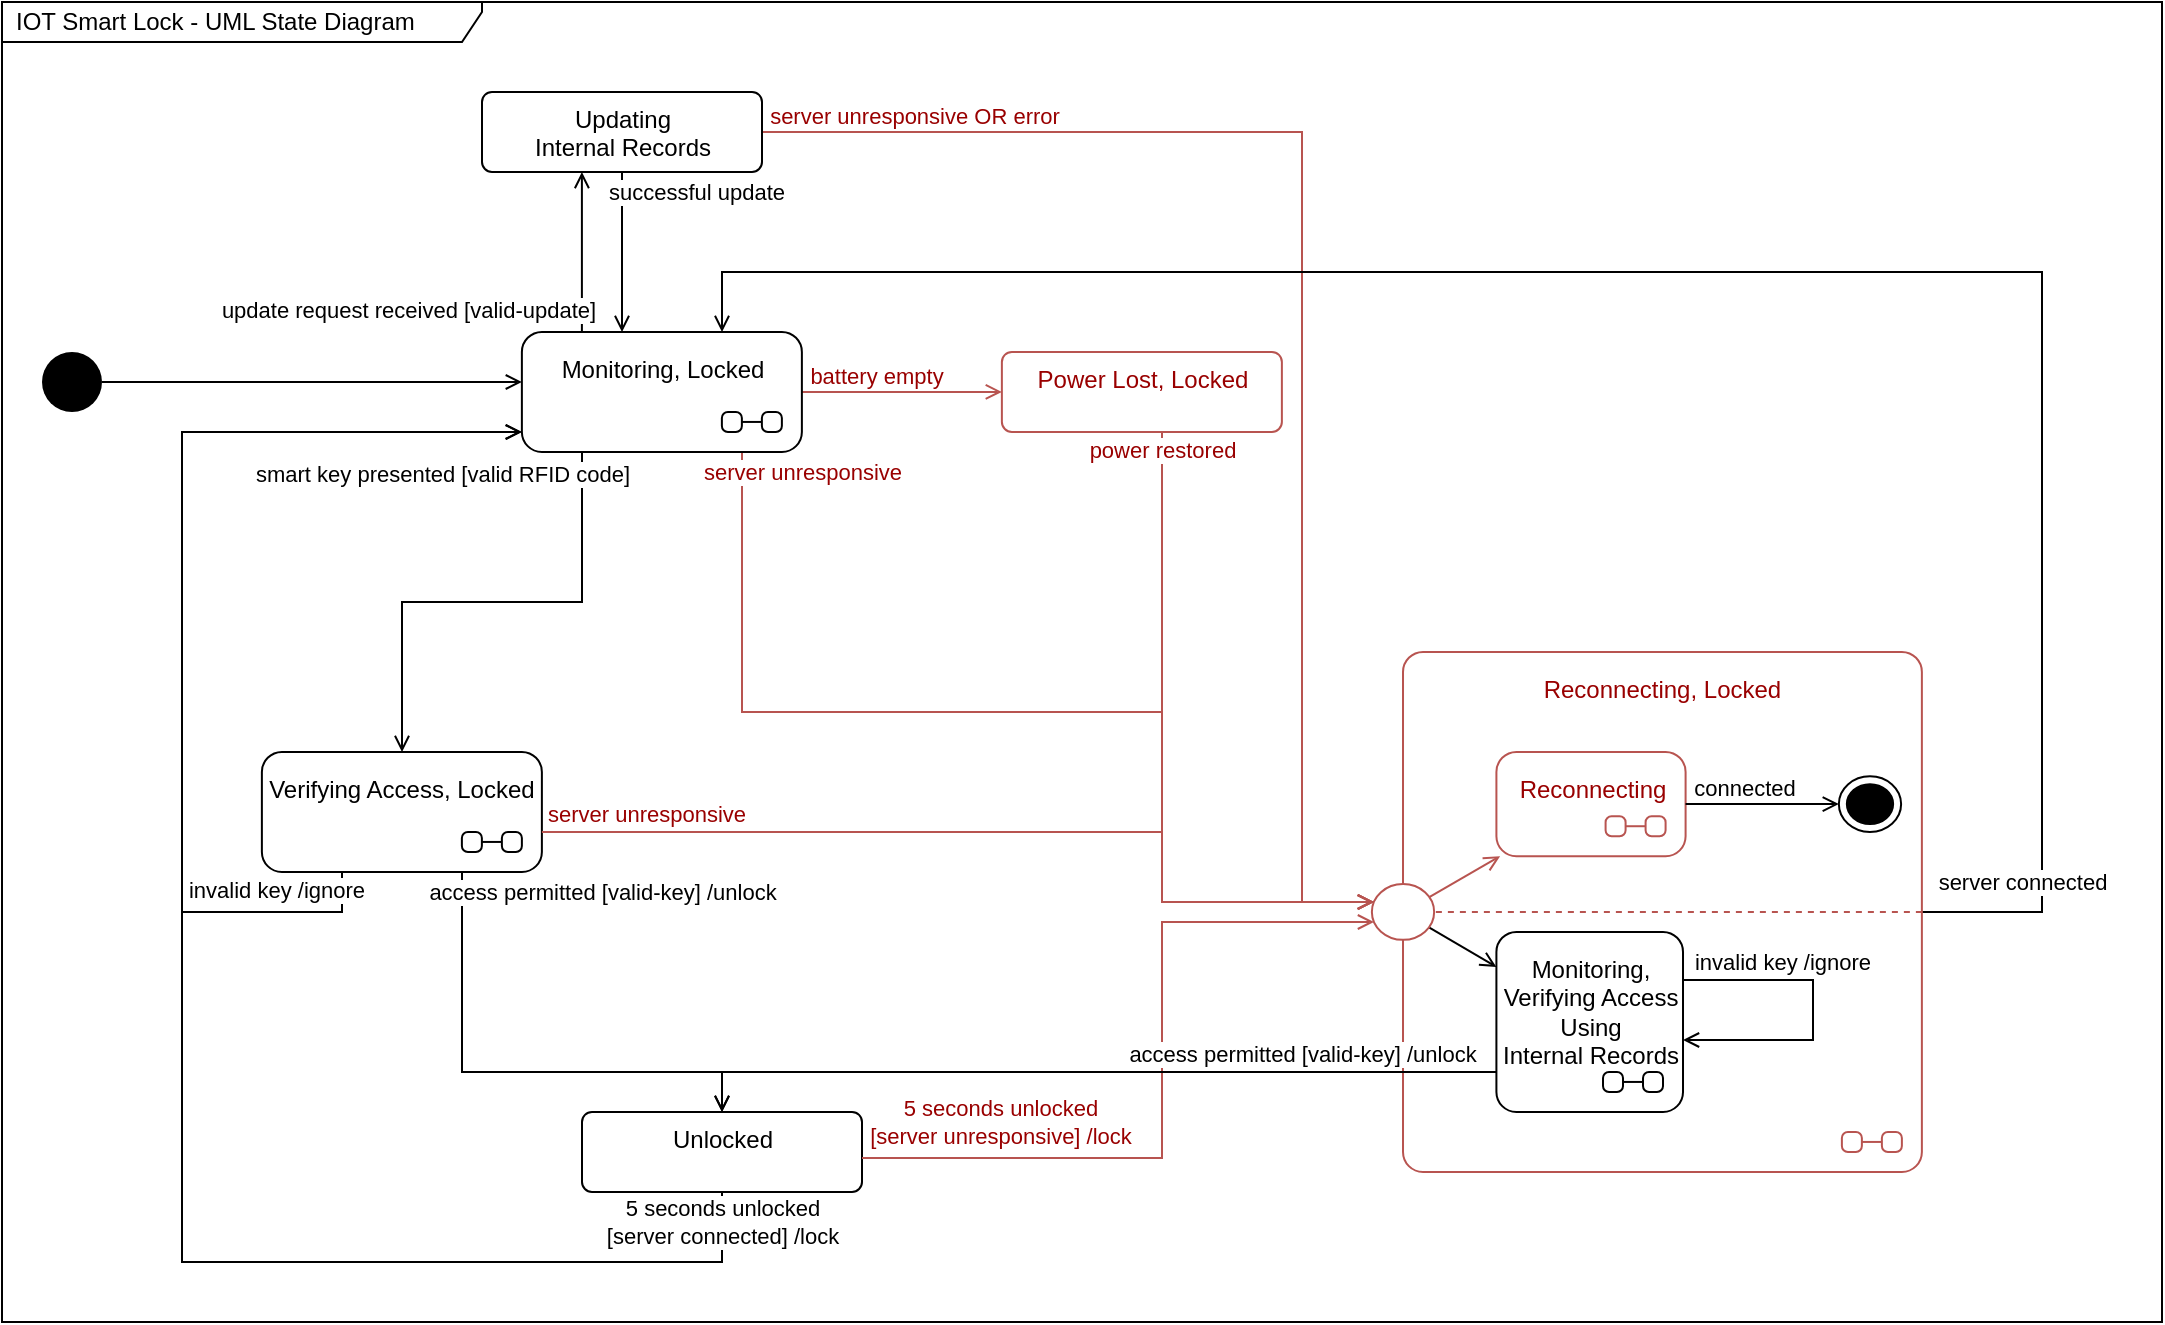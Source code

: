 <mxfile version="20.2.3" type="device" pages="4"><diagram id="dgASi5IdcRmSLp45i_bj" name="Smart Lock"><mxGraphModel dx="1355" dy="838" grid="1" gridSize="10" guides="1" tooltips="1" connect="1" arrows="1" fold="1" page="1" pageScale="1" pageWidth="1169" pageHeight="827" math="0" shadow="0"><root><mxCell id="0"/><mxCell id="1" parent="0"/><mxCell id="_zQdXd1eFr0759UnzaPl-42" value="IOT Smart Lock - UML State Diagram" style="shape=umlFrame;whiteSpace=wrap;html=1;width=240;height=20;boundedLbl=1;verticalAlign=middle;align=left;spacingLeft=5;fontColor=#000000;fillColor=default;" parent="1" vertex="1"><mxGeometry x="40" y="40" width="1080" height="660" as="geometry"/></mxCell><mxCell id="-KjRy6q1H4NhqvM-Cx5Z-8" style="rounded=0;orthogonalLoop=1;jettySize=auto;html=1;fontSize=17;fontColor=#666666;endArrow=open;endFill=0;edgeStyle=orthogonalEdgeStyle;strokeWidth=1;" parent="1" source="U0YIL_bT853RhMY6K4DB-1" target="-KjRy6q1H4NhqvM-Cx5Z-4" edge="1"><mxGeometry relative="1" as="geometry"><mxPoint x="354.94" y="599.97" as="targetPoint"/><Array as="points"><mxPoint x="270" y="575"/><mxPoint x="400" y="575"/></Array></mxGeometry></mxCell><mxCell id="_zQdXd1eFr0759UnzaPl-11" value="access permitted [valid-key] /unlock" style="edgeLabel;html=1;align=center;verticalAlign=middle;resizable=0;points=[];" parent="-KjRy6q1H4NhqvM-Cx5Z-8" vertex="1" connectable="0"><mxGeometry x="-0.68" y="-1" relative="1" as="geometry"><mxPoint x="71" y="-30" as="offset"/></mxGeometry></mxCell><mxCell id="_zQdXd1eFr0759UnzaPl-19" style="rounded=0;orthogonalLoop=1;jettySize=auto;html=1;endArrow=open;endFill=0;edgeStyle=orthogonalEdgeStyle;" parent="1" source="U0YIL_bT853RhMY6K4DB-1" target="CVMuBMA0sMH7xyALMZ2U-1" edge="1"><mxGeometry relative="1" as="geometry"><Array as="points"><mxPoint x="210" y="495"/><mxPoint x="130" y="495"/><mxPoint x="130" y="255"/></Array></mxGeometry></mxCell><mxCell id="_zQdXd1eFr0759UnzaPl-20" value="invalid key /ignore" style="edgeLabel;html=1;align=center;verticalAlign=middle;resizable=0;points=[];" parent="_zQdXd1eFr0759UnzaPl-19" vertex="1" connectable="0"><mxGeometry x="0.384" relative="1" as="geometry"><mxPoint x="34" y="229" as="offset"/></mxGeometry></mxCell><UserObject label="Verifying Access, Locked" link="data:page/id,EZjYjFrGr3VQ2C8jx9l8" id="U0YIL_bT853RhMY6K4DB-1"><mxCell style="shape=umlState;rounded=1;verticalAlign=top;spacingTop=5;umlStateSymbol=collapseState;absoluteArcSize=1;arcSize=10;" parent="1" vertex="1"><mxGeometry x="169.94" y="414.97" width="140" height="60" as="geometry"/></mxCell></UserObject><mxCell id="-KjRy6q1H4NhqvM-Cx5Z-6" style="rounded=0;orthogonalLoop=1;jettySize=auto;html=1;fontSize=17;fontColor=#666666;endArrow=open;endFill=0;edgeStyle=orthogonalEdgeStyle;strokeWidth=1;" parent="1" source="CVMuBMA0sMH7xyALMZ2U-1" target="VOf9BU3kXrHN1QvCM85m-1" edge="1"><mxGeometry relative="1" as="geometry"><Array as="points"><mxPoint x="329.94" y="184.97"/><mxPoint x="329.94" y="184.97"/></Array></mxGeometry></mxCell><mxCell id="_zQdXd1eFr0759UnzaPl-41" value="update request received [valid-update]" style="edgeLabel;html=1;align=center;verticalAlign=middle;resizable=0;points=[];fontColor=#000000;" parent="-KjRy6q1H4NhqvM-Cx5Z-6" vertex="1" connectable="0"><mxGeometry x="-0.61" relative="1" as="geometry"><mxPoint x="-87" y="4" as="offset"/></mxGeometry></mxCell><mxCell id="-KjRy6q1H4NhqvM-Cx5Z-7" style="rounded=0;orthogonalLoop=1;jettySize=auto;html=1;fontSize=17;fontColor=#666666;endArrow=open;endFill=0;edgeStyle=orthogonalEdgeStyle;strokeWidth=1;" parent="1" source="CVMuBMA0sMH7xyALMZ2U-1" target="U0YIL_bT853RhMY6K4DB-1" edge="1"><mxGeometry relative="1" as="geometry"><Array as="points"><mxPoint x="330" y="339.97"/><mxPoint x="240" y="339.97"/></Array></mxGeometry></mxCell><mxCell id="_zQdXd1eFr0759UnzaPl-10" value="smart key presented [valid RFID code]" style="edgeLabel;html=1;align=center;verticalAlign=middle;resizable=0;points=[];" parent="-KjRy6q1H4NhqvM-Cx5Z-7" vertex="1" connectable="0"><mxGeometry x="-0.4" y="-1" relative="1" as="geometry"><mxPoint x="-69" y="-61" as="offset"/></mxGeometry></mxCell><mxCell id="-KjRy6q1H4NhqvM-Cx5Z-18" style="rounded=0;orthogonalLoop=1;jettySize=auto;html=1;endArrow=open;endFill=0;edgeStyle=orthogonalEdgeStyle;fillColor=#f8cecc;strokeColor=#b85450;" parent="1" source="CVMuBMA0sMH7xyALMZ2U-1" target="-KjRy6q1H4NhqvM-Cx5Z-3" edge="1"><mxGeometry relative="1" as="geometry"/></mxCell><mxCell id="_zQdXd1eFr0759UnzaPl-14" value="battery empty" style="edgeLabel;html=1;align=center;verticalAlign=middle;resizable=0;points=[];fontColor=#990000;" parent="-KjRy6q1H4NhqvM-Cx5Z-18" vertex="1" connectable="0"><mxGeometry x="-0.308" relative="1" as="geometry"><mxPoint x="2" y="-8" as="offset"/></mxGeometry></mxCell><mxCell id="-KjRy6q1H4NhqvM-Cx5Z-22" style="rounded=0;orthogonalLoop=1;jettySize=auto;html=1;endArrow=open;endFill=0;edgeStyle=orthogonalEdgeStyle;fillColor=#f8cecc;strokeColor=#b85450;" parent="1" source="CVMuBMA0sMH7xyALMZ2U-1" target="-KjRy6q1H4NhqvM-Cx5Z-29" edge="1"><mxGeometry relative="1" as="geometry"><Array as="points"><mxPoint x="410" y="395"/><mxPoint x="620" y="395"/><mxPoint x="620" y="490"/></Array></mxGeometry></mxCell><mxCell id="_zQdXd1eFr0759UnzaPl-12" value="server unresponsive" style="edgeLabel;html=1;align=center;verticalAlign=middle;resizable=0;points=[];fontColor=#990000;" parent="-KjRy6q1H4NhqvM-Cx5Z-22" vertex="1" connectable="0"><mxGeometry x="-0.686" y="-1" relative="1" as="geometry"><mxPoint x="31" y="-75" as="offset"/></mxGeometry></mxCell><UserObject label="Monitoring, Locked" link="data:page/id,aZLr-yxfSX7qQmEX0xvX" id="CVMuBMA0sMH7xyALMZ2U-1"><mxCell style="shape=umlState;rounded=1;verticalAlign=top;spacingTop=5;umlStateSymbol=collapseState;absoluteArcSize=1;arcSize=10;dashed=0;fontFamily=Helvetica;fontSize=12;fontColor=default;align=center;strokeColor=default;fillColor=default;html=1;" parent="1" vertex="1"><mxGeometry x="299.94" y="204.97" width="140" height="60" as="geometry"/></mxCell></UserObject><mxCell id="_zQdXd1eFr0759UnzaPl-3" style="rounded=0;orthogonalLoop=1;jettySize=auto;html=1;endArrow=open;endFill=0;edgeStyle=orthogonalEdgeStyle;" parent="1" source="VOf9BU3kXrHN1QvCM85m-1" target="CVMuBMA0sMH7xyALMZ2U-1" edge="1"><mxGeometry relative="1" as="geometry"><mxPoint x="379.94" y="264.97" as="targetPoint"/><Array as="points"><mxPoint x="349.94" y="164.97"/><mxPoint x="349.94" y="164.97"/></Array></mxGeometry></mxCell><mxCell id="_zQdXd1eFr0759UnzaPl-40" value="successful update" style="edgeLabel;html=1;align=center;verticalAlign=middle;resizable=0;points=[];fontColor=#000000;" parent="_zQdXd1eFr0759UnzaPl-3" vertex="1" connectable="0"><mxGeometry x="-0.478" y="1" relative="1" as="geometry"><mxPoint x="36" y="-11" as="offset"/></mxGeometry></mxCell><mxCell id="_zQdXd1eFr0759UnzaPl-38" style="edgeStyle=orthogonalEdgeStyle;rounded=0;orthogonalLoop=1;jettySize=auto;html=1;endArrow=open;endFill=0;fillColor=#f8cecc;strokeColor=#b85450;" parent="1" source="VOf9BU3kXrHN1QvCM85m-1" target="-KjRy6q1H4NhqvM-Cx5Z-29" edge="1"><mxGeometry relative="1" as="geometry"><Array as="points"><mxPoint x="690" y="105"/><mxPoint x="690" y="490"/></Array></mxGeometry></mxCell><mxCell id="_zQdXd1eFr0759UnzaPl-39" value="server unresponsive OR error" style="edgeLabel;html=1;align=center;verticalAlign=middle;resizable=0;points=[];fontColor=#990000;" parent="_zQdXd1eFr0759UnzaPl-38" vertex="1" connectable="0"><mxGeometry x="-0.896" y="1" relative="1" as="geometry"><mxPoint x="40" y="-7" as="offset"/></mxGeometry></mxCell><mxCell id="VOf9BU3kXrHN1QvCM85m-1" value="Updating &lt;br&gt;Internal Records" style="html=1;align=center;verticalAlign=top;rounded=1;absoluteArcSize=1;arcSize=10;fontFamily=Helvetica;fontSize=12;fontColor=default;strokeColor=default;fillColor=default;" parent="1" vertex="1"><mxGeometry x="280" y="84.97" width="140" height="40" as="geometry"/></mxCell><mxCell id="uAVxzz7XGDcpq7drvREG-2" style="rounded=0;orthogonalLoop=1;jettySize=auto;html=1;fontSize=17;fontColor=#666666;endArrow=open;endFill=0;edgeStyle=orthogonalEdgeStyle;" parent="1" source="uAVxzz7XGDcpq7drvREG-1" target="CVMuBMA0sMH7xyALMZ2U-1" edge="1"><mxGeometry relative="1" as="geometry"><Array as="points"><mxPoint x="210" y="229.97"/><mxPoint x="210" y="229.97"/></Array></mxGeometry></mxCell><mxCell id="uAVxzz7XGDcpq7drvREG-1" value="" style="ellipse;fillColor=#000000;strokeColor=none;" parent="1" vertex="1"><mxGeometry x="60" y="214.97" width="30" height="30" as="geometry"/></mxCell><mxCell id="-KjRy6q1H4NhqvM-Cx5Z-4" value="Unlocked" style="html=1;align=center;verticalAlign=top;rounded=1;absoluteArcSize=1;arcSize=10;dashed=0;" parent="1" vertex="1"><mxGeometry x="330" y="594.97" width="140" height="40" as="geometry"/></mxCell><mxCell id="_zQdXd1eFr0759UnzaPl-5" value="power restored " style="rounded=0;orthogonalLoop=1;jettySize=auto;html=1;endArrow=open;endFill=0;edgeStyle=orthogonalEdgeStyle;fillColor=#f8cecc;strokeColor=#b85450;fontColor=#990000;" parent="1" source="-KjRy6q1H4NhqvM-Cx5Z-3" target="-KjRy6q1H4NhqvM-Cx5Z-29" edge="1"><mxGeometry x="-0.942" relative="1" as="geometry"><Array as="points"><mxPoint x="620" y="490"/></Array><mxPoint y="-1" as="offset"/></mxGeometry></mxCell><mxCell id="-KjRy6q1H4NhqvM-Cx5Z-3" value="Power Lost, Locked" style="html=1;align=center;verticalAlign=top;rounded=1;absoluteArcSize=1;arcSize=10;dashed=0;fillColor=none;strokeColor=#b85450;fontColor=#990000;" parent="1" vertex="1"><mxGeometry x="539.94" y="214.97" width="140" height="40" as="geometry"/></mxCell><mxCell id="-KjRy6q1H4NhqvM-Cx5Z-10" style="rounded=0;orthogonalLoop=1;jettySize=auto;html=1;fontSize=17;fontColor=#666666;endArrow=open;endFill=0;edgeStyle=orthogonalEdgeStyle;fillColor=#f8cecc;strokeColor=#b85450;" parent="1" source="U0YIL_bT853RhMY6K4DB-1" target="-KjRy6q1H4NhqvM-Cx5Z-29" edge="1"><mxGeometry relative="1" as="geometry"><Array as="points"><mxPoint x="620" y="455"/><mxPoint x="620" y="490"/></Array></mxGeometry></mxCell><mxCell id="_zQdXd1eFr0759UnzaPl-15" value="server unresponsive" style="edgeLabel;html=1;align=center;verticalAlign=middle;resizable=0;points=[];fontColor=#990000;" parent="-KjRy6q1H4NhqvM-Cx5Z-10" vertex="1" connectable="0"><mxGeometry x="-0.727" relative="1" as="geometry"><mxPoint x="-10" y="-9" as="offset"/></mxGeometry></mxCell><mxCell id="_zQdXd1eFr0759UnzaPl-18" value="server connected" style="rounded=0;orthogonalLoop=1;jettySize=auto;html=1;endArrow=open;endFill=0;exitX=1;exitY=0.5;exitDx=0;exitDy=0;edgeStyle=orthogonalEdgeStyle;" parent="1" source="dkxcmgxp9GDG2H__4WZW-2" target="CVMuBMA0sMH7xyALMZ2U-1" edge="1"><mxGeometry x="-0.86" y="10" relative="1" as="geometry"><Array as="points"><mxPoint x="1060" y="494.97"/><mxPoint x="1060" y="174.97"/><mxPoint x="400" y="174.97"/></Array><mxPoint as="offset"/></mxGeometry></mxCell><mxCell id="_zQdXd1eFr0759UnzaPl-28" value="" style="group;fillColor=none;strokeColor=none;" parent="1" vertex="1" connectable="0"><mxGeometry x="724.94" y="364.97" width="275" height="260" as="geometry"/></mxCell><UserObject label="Reconnecting, Locked" link="data:page/id,JKd4vY2PccsirPRPme6_" id="dkxcmgxp9GDG2H__4WZW-2"><mxCell style="shape=umlState;rounded=1;verticalAlign=top;spacingTop=5;umlStateSymbol=collapseState;absoluteArcSize=1;arcSize=10;container=1;fillColor=none;strokeColor=#b85450;fontColor=#990000;" parent="_zQdXd1eFr0759UnzaPl-28" vertex="1"><mxGeometry x="15.566" width="259.434" height="260" as="geometry"/></mxCell></UserObject><UserObject label="Reconnecting" link="data:page/id,JKd4vY2PccsirPRPme6_" id="-KjRy6q1H4NhqvM-Cx5Z-15"><mxCell style="shape=umlState;rounded=1;verticalAlign=top;spacingTop=5;umlStateSymbol=collapseState;absoluteArcSize=1;arcSize=10;dashed=0;fontFamily=Helvetica;fontSize=12;align=center;strokeColor=#b85450;fillColor=none;html=1;fontColor=#990000;" parent="dkxcmgxp9GDG2H__4WZW-2" vertex="1"><mxGeometry x="46.7" y="50" width="94.59" height="52.14" as="geometry"/></mxCell></UserObject><UserObject label="Monitoring, &lt;br&gt;&lt;div&gt;Verifying Access &lt;br&gt;&lt;/div&gt;&lt;div&gt;Using&lt;br&gt;&lt;/div&gt;Internal Records" link="data:page/id,JKd4vY2PccsirPRPme6_" id="-KjRy6q1H4NhqvM-Cx5Z-16"><mxCell style="shape=umlState;rounded=1;verticalAlign=top;spacingTop=5;umlStateSymbol=collapseState;absoluteArcSize=1;arcSize=10;dashed=0;fontFamily=Helvetica;fontSize=12;fontColor=#000000;align=center;strokeColor=default;fillColor=default;html=1;" parent="dkxcmgxp9GDG2H__4WZW-2" vertex="1"><mxGeometry x="46.7" y="140" width="93.3" height="90" as="geometry"/></mxCell></UserObject><mxCell id="_zQdXd1eFr0759UnzaPl-23" value="invalid key /ignore" style="rounded=0;orthogonalLoop=1;jettySize=auto;html=1;endArrow=open;endFill=0;edgeStyle=orthogonalEdgeStyle;fontColor=#000000;strokeColor=#000000;" parent="dkxcmgxp9GDG2H__4WZW-2" edge="1"><mxGeometry x="-0.381" y="9" relative="1" as="geometry"><mxPoint x="140.0" y="164.03" as="sourcePoint"/><mxPoint x="140.0" y="194.03" as="targetPoint"/><Array as="points"><mxPoint x="205" y="164"/><mxPoint x="205" y="194"/></Array><mxPoint as="offset"/></mxGeometry></mxCell><mxCell id="-KjRy6q1H4NhqvM-Cx5Z-30" style="rounded=0;orthogonalLoop=1;jettySize=auto;html=1;endArrow=open;endFill=0;fontColor=#990000;fillColor=#f8cecc;strokeColor=#b85450;" parent="_zQdXd1eFr0759UnzaPl-28" source="-KjRy6q1H4NhqvM-Cx5Z-29" target="-KjRy6q1H4NhqvM-Cx5Z-15" edge="1"><mxGeometry relative="1" as="geometry"/></mxCell><mxCell id="-KjRy6q1H4NhqvM-Cx5Z-31" style="rounded=0;orthogonalLoop=1;jettySize=auto;html=1;endArrow=open;endFill=0;fontColor=#990000;" parent="_zQdXd1eFr0759UnzaPl-28" source="-KjRy6q1H4NhqvM-Cx5Z-29" target="-KjRy6q1H4NhqvM-Cx5Z-16" edge="1"><mxGeometry relative="1" as="geometry"/></mxCell><mxCell id="_zQdXd1eFr0759UnzaPl-29" style="edgeStyle=orthogonalEdgeStyle;rounded=0;orthogonalLoop=1;jettySize=auto;html=1;exitX=1;exitY=0.5;exitDx=0;exitDy=0;entryX=1;entryY=0.5;entryDx=0;entryDy=0;endArrow=none;endFill=0;dashed=1;fontColor=#990000;fillColor=#f8cecc;strokeColor=#b85450;" parent="_zQdXd1eFr0759UnzaPl-28" source="dkxcmgxp9GDG2H__4WZW-2" target="-KjRy6q1H4NhqvM-Cx5Z-29" edge="1"><mxGeometry relative="1" as="geometry"><Array as="points"><mxPoint x="145" y="130"/><mxPoint x="145" y="130"/></Array></mxGeometry></mxCell><mxCell id="-KjRy6q1H4NhqvM-Cx5Z-29" value="" style="ellipse;fillColor=default;strokeColor=#b85450;" parent="_zQdXd1eFr0759UnzaPl-28" vertex="1"><mxGeometry y="116.071" width="31.132" height="27.857" as="geometry"/></mxCell><mxCell id="_zQdXd1eFr0759UnzaPl-17" value="" style="ellipse;html=1;shape=endState;fillColor=#000000;strokeColor=#000000;fontColor=#990000;" parent="_zQdXd1eFr0759UnzaPl-28" vertex="1"><mxGeometry x="233.489" y="62.14" width="31.132" height="27.857" as="geometry"/></mxCell><mxCell id="_zQdXd1eFr0759UnzaPl-26" style="rounded=0;orthogonalLoop=1;jettySize=auto;html=1;endArrow=open;endFill=0;edgeStyle=orthogonalEdgeStyle;fontColor=#990000;" parent="_zQdXd1eFr0759UnzaPl-28" source="-KjRy6q1H4NhqvM-Cx5Z-15" target="_zQdXd1eFr0759UnzaPl-17" edge="1"><mxGeometry relative="1" as="geometry"/></mxCell><mxCell id="_zQdXd1eFr0759UnzaPl-30" value="connected" style="edgeLabel;html=1;align=center;verticalAlign=middle;resizable=0;points=[];fontColor=#000000;" parent="_zQdXd1eFr0759UnzaPl-26" vertex="1" connectable="0"><mxGeometry x="-0.573" y="-2" relative="1" as="geometry"><mxPoint x="12" y="-10" as="offset"/></mxGeometry></mxCell><mxCell id="_zQdXd1eFr0759UnzaPl-2" value="5 seconds unlocked&lt;br&gt;[server unresponsive] /lock" style="rounded=0;orthogonalLoop=1;jettySize=auto;html=1;endArrow=open;endFill=0;edgeStyle=orthogonalEdgeStyle;fillColor=#f8cecc;strokeColor=#b85450;fontColor=#990000;labelBackgroundColor=default;" parent="1" source="-KjRy6q1H4NhqvM-Cx5Z-4" target="-KjRy6q1H4NhqvM-Cx5Z-29" edge="1"><mxGeometry x="-0.63" y="18" relative="1" as="geometry"><mxPoint x="489.94" y="617.97" as="sourcePoint"/><mxPoint x="724.94" y="497.943" as="targetPoint"/><Array as="points"><mxPoint x="620" y="618"/><mxPoint x="620" y="500"/></Array><mxPoint as="offset"/></mxGeometry></mxCell><mxCell id="_zQdXd1eFr0759UnzaPl-33" style="rounded=0;orthogonalLoop=1;jettySize=auto;html=1;endArrow=open;endFill=0;edgeStyle=orthogonalEdgeStyle;exitX=0.5;exitY=1;exitDx=0;exitDy=0;strokeWidth=1;" parent="1" source="-KjRy6q1H4NhqvM-Cx5Z-4" target="CVMuBMA0sMH7xyALMZ2U-1" edge="1"><mxGeometry relative="1" as="geometry"><mxPoint x="499.94" y="614.97" as="sourcePoint"/><Array as="points"><mxPoint x="400" y="670"/><mxPoint x="130" y="670"/><mxPoint x="130" y="255"/></Array></mxGeometry></mxCell><mxCell id="_zQdXd1eFr0759UnzaPl-34" value="5 seconds unlocked &lt;br&gt;&lt;div&gt;[server connected] /lock&lt;br&gt;&lt;/div&gt;" style="edgeLabel;html=1;align=center;verticalAlign=middle;resizable=0;points=[];" parent="_zQdXd1eFr0759UnzaPl-33" vertex="1" connectable="0"><mxGeometry x="-0.898" y="-2" relative="1" as="geometry"><mxPoint x="10" y="-18" as="offset"/></mxGeometry></mxCell><mxCell id="_zQdXd1eFr0759UnzaPl-35" style="edgeStyle=orthogonalEdgeStyle;rounded=0;orthogonalLoop=1;jettySize=auto;html=1;endArrow=open;endFill=0;" parent="1" source="-KjRy6q1H4NhqvM-Cx5Z-16" target="-KjRy6q1H4NhqvM-Cx5Z-4" edge="1"><mxGeometry relative="1" as="geometry"><mxPoint x="354.94" y="599.97" as="targetPoint"/><Array as="points"><mxPoint x="400" y="575"/></Array></mxGeometry></mxCell><mxCell id="_zQdXd1eFr0759UnzaPl-36" value="access permitted [valid-key] /unlock" style="edgeLabel;html=1;align=center;verticalAlign=middle;resizable=0;points=[];fontColor=#000000;" parent="_zQdXd1eFr0759UnzaPl-35" vertex="1" connectable="0"><mxGeometry x="0.341" y="1" relative="1" as="geometry"><mxPoint x="176" y="-10" as="offset"/></mxGeometry></mxCell><mxCell id="_zQdXd1eFr0759UnzaPl-37" style="edgeStyle=none;rounded=0;orthogonalLoop=1;jettySize=auto;html=1;entryX=1;entryY=0.5;entryDx=0;entryDy=0;endArrow=open;endFill=0;" parent="1" source="-KjRy6q1H4NhqvM-Cx5Z-4" target="-KjRy6q1H4NhqvM-Cx5Z-4" edge="1"><mxGeometry relative="1" as="geometry"/></mxCell></root></mxGraphModel></diagram><diagram id="aZLr-yxfSX7qQmEX0xvX" name="Monitoring"><mxGraphModel dx="1355" dy="838" grid="1" gridSize="10" guides="1" tooltips="1" connect="1" arrows="1" fold="1" page="1" pageScale="1" pageWidth="1169" pageHeight="827" math="0" shadow="0"><root><mxCell id="0"/><mxCell id="1" parent="0"/><mxCell id="gd-5zmFX2u4plb5HXX-H-1" value="IOT Smart Lock - Monitoring - UML Sub-State Diagram" style="shape=umlFrame;whiteSpace=wrap;html=1;width=350;height=20;boundedLbl=1;verticalAlign=middle;align=left;spacingLeft=5;fontColor=#000000;fillColor=default;" vertex="1" parent="1"><mxGeometry x="40" y="110" width="1080" height="400" as="geometry"/></mxCell><mxCell id="vjsaRT-qnRs2329YYo_h-6" value="Monitoring" style="html=1;align=center;verticalAlign=top;rounded=1;absoluteArcSize=1;arcSize=10;dashed=0;fillColor=none;" vertex="1" parent="1"><mxGeometry x="162.5" y="155" width="877.5" height="325" as="geometry"/></mxCell><mxCell id="vjsaRT-qnRs2329YYo_h-15" style="edgeStyle=orthogonalEdgeStyle;rounded=0;orthogonalLoop=1;jettySize=auto;html=1;" edge="1" parent="1" source="F6USJD0CjXZdL-BVfRwX-1" target="vjsaRT-qnRs2329YYo_h-6"><mxGeometry relative="1" as="geometry"/></mxCell><mxCell id="F6USJD0CjXZdL-BVfRwX-1" value="" style="ellipse;fillColor=#000000;strokeColor=none;" vertex="1" parent="1"><mxGeometry x="80" y="302.5" width="30" height="30" as="geometry"/></mxCell><mxCell id="vjsaRT-qnRs2329YYo_h-3" style="edgeStyle=orthogonalEdgeStyle;rounded=0;orthogonalLoop=1;jettySize=auto;html=1;" edge="1" parent="1" source="F6USJD0CjXZdL-BVfRwX-2" target="vjsaRT-qnRs2329YYo_h-2"><mxGeometry relative="1" as="geometry"/></mxCell><mxCell id="vjsaRT-qnRs2329YYo_h-4" value="update request received [valid server] /stop listening /update internal records" style="edgeLabel;html=1;align=center;verticalAlign=middle;resizable=0;points=[];" vertex="1" connectable="0" parent="vjsaRT-qnRs2329YYo_h-3"><mxGeometry x="-0.885" y="1" relative="1" as="geometry"><mxPoint x="166" y="-9" as="offset"/></mxGeometry></mxCell><mxCell id="F6USJD0CjXZdL-BVfRwX-2" value="Waiting for &lt;br&gt;Update Request &lt;br&gt;from Server" style="html=1;align=center;verticalAlign=top;rounded=1;absoluteArcSize=1;arcSize=10;dashed=0;" vertex="1" parent="1"><mxGeometry x="320" y="180" width="140" height="60" as="geometry"/></mxCell><mxCell id="YxNqXPD6kqQ-uwrsxj1i-3" style="edgeStyle=orthogonalEdgeStyle;rounded=0;orthogonalLoop=1;jettySize=auto;html=1;" edge="1" parent="1" source="F6USJD0CjXZdL-BVfRwX-3" target="YxNqXPD6kqQ-uwrsxj1i-1"><mxGeometry relative="1" as="geometry"/></mxCell><mxCell id="OQdMz1n67ak_2RpXVCIn-1" value="key presented [valid RFID code] /verify access" style="edgeLabel;html=1;align=center;verticalAlign=middle;resizable=0;points=[];" vertex="1" connectable="0" parent="YxNqXPD6kqQ-uwrsxj1i-3"><mxGeometry x="-0.9" y="1" relative="1" as="geometry"><mxPoint x="112" y="-8" as="offset"/></mxGeometry></mxCell><mxCell id="F6USJD0CjXZdL-BVfRwX-3" value="Listening" style="html=1;align=center;verticalAlign=top;rounded=1;absoluteArcSize=1;arcSize=10;dashed=0;" vertex="1" parent="1"><mxGeometry x="320" y="280" width="140" height="40" as="geometry"/></mxCell><mxCell id="aIKl6PXJSB4GdnRubu2h-5" style="edgeStyle=orthogonalEdgeStyle;rounded=0;orthogonalLoop=1;jettySize=auto;html=1;" edge="1" parent="1" source="F6USJD0CjXZdL-BVfRwX-4" target="F6USJD0CjXZdL-BVfRwX-5"><mxGeometry relative="1" as="geometry"/></mxCell><mxCell id="aIKl6PXJSB4GdnRubu2h-6" value="server unresponsive /reconnect" style="edgeLabel;html=1;align=center;verticalAlign=middle;resizable=0;points=[];" vertex="1" connectable="0" parent="aIKl6PXJSB4GdnRubu2h-5"><mxGeometry x="-0.855" y="1" relative="1" as="geometry"><mxPoint x="68" y="-9" as="offset"/></mxGeometry></mxCell><mxCell id="F6USJD0CjXZdL-BVfRwX-4" value="Pinging server" style="html=1;align=center;verticalAlign=top;rounded=1;absoluteArcSize=1;arcSize=10;dashed=0;" vertex="1" parent="1"><mxGeometry x="410" y="358.5" width="140" height="40" as="geometry"/></mxCell><mxCell id="F6USJD0CjXZdL-BVfRwX-5" value="" style="ellipse;html=1;shape=endState;fillColor=#000000;strokeColor=#000000;" vertex="1" parent="1"><mxGeometry x="640" y="438.5" width="30" height="30" as="geometry"/></mxCell><mxCell id="aIKl6PXJSB4GdnRubu2h-4" value="server up [wait 10 seconds] /ping" style="edgeStyle=orthogonalEdgeStyle;rounded=0;orthogonalLoop=1;jettySize=auto;html=1;exitX=0.5;exitY=1;exitDx=0;exitDy=0;entryX=0;entryY=0.5;entryDx=0;entryDy=0;" edge="1" parent="1" source="F6USJD0CjXZdL-BVfRwX-4" target="F6USJD0CjXZdL-BVfRwX-4"><mxGeometry x="-0.677" y="-10" relative="1" as="geometry"><Array as="points"><mxPoint x="480" y="418.5"/><mxPoint x="320" y="418.5"/><mxPoint x="320" y="378.5"/></Array><mxPoint as="offset"/></mxGeometry></mxCell><UserObject label="" link="data:page/id,EZjYjFrGr3VQ2C8jx9l8" id="YxNqXPD6kqQ-uwrsxj1i-1"><mxCell style="ellipse;html=1;shape=endState;fillColor=#000000;strokeColor=#000000;" vertex="1" parent="1"><mxGeometry x="720" y="285" width="30" height="30" as="geometry"/></mxCell></UserObject><mxCell id="vjsaRT-qnRs2329YYo_h-2" value="" style="ellipse;html=1;shape=endState;fillColor=#000000;strokeColor=#000000;" vertex="1" parent="1"><mxGeometry x="870" y="195" width="30" height="30" as="geometry"/></mxCell><mxCell id="vjsaRT-qnRs2329YYo_h-7" value="" style="endArrow=none;dashed=1;html=1;rounded=0;entryX=1.003;entryY=0.286;entryDx=0;entryDy=0;entryPerimeter=0;exitX=0.001;exitY=0.286;exitDx=0;exitDy=0;exitPerimeter=0;" edge="1" parent="1" source="vjsaRT-qnRs2329YYo_h-6" target="vjsaRT-qnRs2329YYo_h-6"><mxGeometry width="50" height="50" relative="1" as="geometry"><mxPoint x="560" y="430" as="sourcePoint"/><mxPoint x="610" y="380" as="targetPoint"/></mxGeometry></mxCell><mxCell id="vjsaRT-qnRs2329YYo_h-8" value="`" style="endArrow=none;dashed=1;html=1;rounded=0;entryX=1.002;entryY=0.575;entryDx=0;entryDy=0;entryPerimeter=0;exitX=0.001;exitY=0.575;exitDx=0;exitDy=0;exitPerimeter=0;" edge="1" parent="1" source="vjsaRT-qnRs2329YYo_h-6" target="vjsaRT-qnRs2329YYo_h-6"><mxGeometry width="50" height="50" relative="1" as="geometry"><mxPoint x="210" y="342" as="sourcePoint"/><mxPoint x="610" y="380" as="targetPoint"/></mxGeometry></mxCell><mxCell id="vjsaRT-qnRs2329YYo_h-10" style="edgeStyle=orthogonalEdgeStyle;rounded=0;orthogonalLoop=1;jettySize=auto;html=1;" edge="1" parent="1" source="vjsaRT-qnRs2329YYo_h-9" target="F6USJD0CjXZdL-BVfRwX-2"><mxGeometry relative="1" as="geometry"/></mxCell><mxCell id="vjsaRT-qnRs2329YYo_h-9" value="" style="ellipse;fillColor=#000000;strokeColor=none;" vertex="1" parent="1"><mxGeometry x="200" y="195" width="30" height="30" as="geometry"/></mxCell><mxCell id="vjsaRT-qnRs2329YYo_h-12" style="edgeStyle=orthogonalEdgeStyle;rounded=0;orthogonalLoop=1;jettySize=auto;html=1;" edge="1" parent="1" source="vjsaRT-qnRs2329YYo_h-11" target="F6USJD0CjXZdL-BVfRwX-3"><mxGeometry relative="1" as="geometry"/></mxCell><mxCell id="vjsaRT-qnRs2329YYo_h-11" value="" style="ellipse;fillColor=#000000;strokeColor=none;" vertex="1" parent="1"><mxGeometry x="200" y="285" width="30" height="30" as="geometry"/></mxCell><mxCell id="vjsaRT-qnRs2329YYo_h-14" style="edgeStyle=orthogonalEdgeStyle;rounded=0;orthogonalLoop=1;jettySize=auto;html=1;" edge="1" parent="1" source="vjsaRT-qnRs2329YYo_h-13" target="F6USJD0CjXZdL-BVfRwX-4"><mxGeometry relative="1" as="geometry"/></mxCell><mxCell id="vjsaRT-qnRs2329YYo_h-13" value="" style="ellipse;fillColor=#000000;strokeColor=none;" vertex="1" parent="1"><mxGeometry x="200" y="363.5" width="30" height="30" as="geometry"/></mxCell></root></mxGraphModel></diagram><diagram id="EZjYjFrGr3VQ2C8jx9l8" name="Verifying Access"><mxGraphModel dx="1355" dy="838" grid="1" gridSize="10" guides="1" tooltips="1" connect="1" arrows="1" fold="1" page="1" pageScale="1" pageWidth="1169" pageHeight="827" math="0" shadow="0"><root><mxCell id="0"/><mxCell id="1" parent="0"/><mxCell id="rPGcQnAlgHCy1FKVBELK-1" value="IOT Smart Lock - Verifying Access - UML Sub-State Diagram" style="shape=umlFrame;whiteSpace=wrap;html=1;width=350;height=20;boundedLbl=1;verticalAlign=middle;align=left;spacingLeft=5;fontColor=#000000;fillColor=default;" vertex="1" parent="1"><mxGeometry x="40" y="50" width="1080" height="360" as="geometry"/></mxCell><UserObject label="" link="data:page/id,dgASi5IdcRmSLp45i_bj" id="EBJb9w3WNIuZBFXNLwwq-1"><mxCell style="ellipse;fillColor=#000000;strokeColor=none;" vertex="1" parent="1"><mxGeometry x="70" y="125" width="30" height="30" as="geometry"/></mxCell></UserObject><mxCell id="vi0d4vRS0HggPI3whx-H-4" value="connection established &lt;br&gt;/send RFID code" style="edgeStyle=orthogonalEdgeStyle;rounded=0;orthogonalLoop=1;jettySize=auto;html=1;" edge="1" parent="1" source="vi0d4vRS0HggPI3whx-H-1" target="vi0d4vRS0HggPI3whx-H-3"><mxGeometry x="-0.259" y="20" relative="1" as="geometry"><mxPoint as="offset"/></mxGeometry></mxCell><mxCell id="ZW06rnSiX9Yk8SDodGn0-7" style="edgeStyle=orthogonalEdgeStyle;rounded=0;orthogonalLoop=1;jettySize=auto;html=1;" edge="1" parent="1" source="vi0d4vRS0HggPI3whx-H-1" target="ZW06rnSiX9Yk8SDodGn0-2"><mxGeometry relative="1" as="geometry"><mxPoint x="350" y="200" as="targetPoint"/><Array as="points"><mxPoint x="300" y="220"/></Array></mxGeometry></mxCell><mxCell id="PzxShNgPtXf2Yx0DU02M-6" value="connection failed [RFID code]" style="edgeLabel;html=1;align=center;verticalAlign=middle;resizable=0;points=[];" vertex="1" connectable="0" parent="ZW06rnSiX9Yk8SDodGn0-7"><mxGeometry x="-0.45" relative="1" as="geometry"><mxPoint y="-49" as="offset"/></mxGeometry></mxCell><mxCell id="vi0d4vRS0HggPI3whx-H-1" value="Connecting to Server" style="html=1;align=center;verticalAlign=top;rounded=1;absoluteArcSize=1;arcSize=10;dashed=0;" vertex="1" parent="1"><mxGeometry x="230" y="120" width="140" height="40" as="geometry"/></mxCell><mxCell id="vi0d4vRS0HggPI3whx-H-2" value="" style="edgeStyle=orthogonalEdgeStyle;rounded=0;orthogonalLoop=1;jettySize=auto;html=1;" edge="1" parent="1" source="EBJb9w3WNIuZBFXNLwwq-1" target="vi0d4vRS0HggPI3whx-H-1"><mxGeometry relative="1" as="geometry"><Array as="points"><mxPoint x="260" y="140"/><mxPoint x="260" y="140"/></Array></mxGeometry></mxCell><mxCell id="vi0d4vRS0HggPI3whx-H-9" value="smart key presented &lt;br&gt;[valid RFID code]" style="edgeLabel;html=1;align=center;verticalAlign=middle;resizable=0;points=[];" vertex="1" connectable="0" parent="vi0d4vRS0HggPI3whx-H-2"><mxGeometry x="-0.68" y="1" relative="1" as="geometry"><mxPoint x="29" y="-14" as="offset"/></mxGeometry></mxCell><mxCell id="vi0d4vRS0HggPI3whx-H-6" value="server response received &lt;br&gt;[boolean]" style="edgeStyle=orthogonalEdgeStyle;rounded=0;orthogonalLoop=1;jettySize=auto;html=1;" edge="1" parent="1" source="vi0d4vRS0HggPI3whx-H-3" target="vi0d4vRS0HggPI3whx-H-7"><mxGeometry x="-0.333" y="20" relative="1" as="geometry"><mxPoint x="730" y="135" as="targetPoint"/><mxPoint as="offset"/></mxGeometry></mxCell><mxCell id="vi0d4vRS0HggPI3whx-H-3" value="Waiting" style="html=1;align=center;verticalAlign=top;rounded=1;absoluteArcSize=1;arcSize=10;dashed=0;" vertex="1" parent="1"><mxGeometry x="505" y="120" width="140" height="40" as="geometry"/></mxCell><mxCell id="ZW06rnSiX9Yk8SDodGn0-11" value="[valid key] /unlock" style="edgeStyle=orthogonalEdgeStyle;rounded=0;orthogonalLoop=1;jettySize=auto;html=1;" edge="1" parent="1" source="vi0d4vRS0HggPI3whx-H-7" target="ZW06rnSiX9Yk8SDodGn0-3"><mxGeometry x="-0.5" y="10" relative="1" as="geometry"><mxPoint as="offset"/></mxGeometry></mxCell><mxCell id="ZW06rnSiX9Yk8SDodGn0-12" style="edgeStyle=orthogonalEdgeStyle;rounded=0;orthogonalLoop=1;jettySize=auto;html=1;" edge="1" parent="1" source="vi0d4vRS0HggPI3whx-H-7" target="ZW06rnSiX9Yk8SDodGn0-4"><mxGeometry relative="1" as="geometry"><Array as="points"><mxPoint x="1070" y="140"/><mxPoint x="1070" y="300"/></Array></mxGeometry></mxCell><mxCell id="PzxShNgPtXf2Yx0DU02M-2" value="[invalid key] /ignore" style="edgeLabel;html=1;align=center;verticalAlign=middle;resizable=0;points=[];" vertex="1" connectable="0" parent="ZW06rnSiX9Yk8SDodGn0-12"><mxGeometry x="-0.937" y="-1" relative="1" as="geometry"><mxPoint x="31" y="-11" as="offset"/></mxGeometry></mxCell><mxCell id="vi0d4vRS0HggPI3whx-H-7" value="Response Received" style="html=1;align=center;verticalAlign=top;rounded=1;absoluteArcSize=1;arcSize=10;dashed=0;" vertex="1" parent="1"><mxGeometry x="750" y="120" width="140" height="40" as="geometry"/></mxCell><mxCell id="ZW06rnSiX9Yk8SDodGn0-9" style="edgeStyle=orthogonalEdgeStyle;rounded=0;orthogonalLoop=1;jettySize=auto;html=1;" edge="1" parent="1" source="ZW06rnSiX9Yk8SDodGn0-2" target="ZW06rnSiX9Yk8SDodGn0-3"><mxGeometry relative="1" as="geometry"/></mxCell><mxCell id="PzxShNgPtXf2Yx0DU02M-4" value="key allowed &lt;br&gt;[valid key]" style="edgeLabel;html=1;align=center;verticalAlign=middle;resizable=0;points=[];" vertex="1" connectable="0" parent="ZW06rnSiX9Yk8SDodGn0-9"><mxGeometry x="-0.733" relative="1" as="geometry"><mxPoint x="16" y="-15" as="offset"/></mxGeometry></mxCell><mxCell id="ZW06rnSiX9Yk8SDodGn0-10" style="edgeStyle=orthogonalEdgeStyle;rounded=0;orthogonalLoop=1;jettySize=auto;html=1;" edge="1" parent="1" source="ZW06rnSiX9Yk8SDodGn0-2" target="ZW06rnSiX9Yk8SDodGn0-4"><mxGeometry relative="1" as="geometry"><Array as="points"><mxPoint x="575" y="300"/></Array></mxGeometry></mxCell><mxCell id="PzxShNgPtXf2Yx0DU02M-3" value="not found [invalid key] /ignore" style="edgeLabel;html=1;align=center;verticalAlign=middle;resizable=0;points=[];" vertex="1" connectable="0" parent="ZW06rnSiX9Yk8SDodGn0-10"><mxGeometry x="-0.858" y="2" relative="1" as="geometry"><mxPoint as="offset"/></mxGeometry></mxCell><mxCell id="ZW06rnSiX9Yk8SDodGn0-2" value="Checking &lt;br&gt;Internal Records" style="html=1;align=center;verticalAlign=top;rounded=1;absoluteArcSize=1;arcSize=10;dashed=0;" vertex="1" parent="1"><mxGeometry x="505" y="200" width="140" height="40" as="geometry"/></mxCell><mxCell id="ZW06rnSiX9Yk8SDodGn0-16" style="edgeStyle=orthogonalEdgeStyle;rounded=0;orthogonalLoop=1;jettySize=auto;html=1;" edge="1" parent="1" source="ZW06rnSiX9Yk8SDodGn0-3" target="ZW06rnSiX9Yk8SDodGn0-15"><mxGeometry relative="1" as="geometry"/></mxCell><mxCell id="PzxShNgPtXf2Yx0DU02M-1" value="[valid key] /unlock" style="edgeLabel;html=1;align=center;verticalAlign=middle;resizable=0;points=[];" vertex="1" connectable="0" parent="ZW06rnSiX9Yk8SDodGn0-16"><mxGeometry x="-0.733" y="1" relative="1" as="geometry"><mxPoint x="28" y="-9" as="offset"/></mxGeometry></mxCell><mxCell id="ZW06rnSiX9Yk8SDodGn0-3" value="Key Access Verified" style="html=1;align=center;verticalAlign=top;rounded=1;absoluteArcSize=1;arcSize=10;dashed=0;" vertex="1" parent="1"><mxGeometry x="750" y="200" width="140" height="40" as="geometry"/></mxCell><mxCell id="ZW06rnSiX9Yk8SDodGn0-14" style="edgeStyle=orthogonalEdgeStyle;rounded=0;orthogonalLoop=1;jettySize=auto;html=1;" edge="1" parent="1" source="ZW06rnSiX9Yk8SDodGn0-4" target="ZW06rnSiX9Yk8SDodGn0-13"><mxGeometry relative="1" as="geometry"/></mxCell><mxCell id="PzxShNgPtXf2Yx0DU02M-5" value="/ignore" style="edgeLabel;html=1;align=center;verticalAlign=middle;resizable=0;points=[];" vertex="1" connectable="0" parent="ZW06rnSiX9Yk8SDodGn0-14"><mxGeometry x="-0.45" relative="1" as="geometry"><mxPoint as="offset"/></mxGeometry></mxCell><mxCell id="ZW06rnSiX9Yk8SDodGn0-4" value="Invalid Key" style="html=1;align=center;verticalAlign=top;rounded=1;absoluteArcSize=1;arcSize=10;dashed=0;" vertex="1" parent="1"><mxGeometry x="670" y="280" width="140" height="40" as="geometry"/></mxCell><UserObject label="" link="data:page/id,dgASi5IdcRmSLp45i_bj" id="ZW06rnSiX9Yk8SDodGn0-13"><mxCell style="ellipse;html=1;shape=endState;fillColor=#000000;strokeColor=#000000;" vertex="1" parent="1"><mxGeometry x="725" y="360" width="30" height="30" as="geometry"/></mxCell></UserObject><UserObject label="" link="data:page/id,dgASi5IdcRmSLp45i_bj" id="ZW06rnSiX9Yk8SDodGn0-15"><mxCell style="ellipse;html=1;shape=endState;fillColor=#000000;strokeColor=#000000;" vertex="1" parent="1"><mxGeometry x="1010" y="205" width="30" height="30" as="geometry"/></mxCell></UserObject></root></mxGraphModel></diagram><diagram id="JKd4vY2PccsirPRPme6_" name="Reconnecting"><mxGraphModel dx="1467" dy="838" grid="1" gridSize="10" guides="1" tooltips="1" connect="1" arrows="1" fold="1" page="1" pageScale="1" pageWidth="1169" pageHeight="827" math="0" shadow="0"><root><mxCell id="0"/><mxCell id="1" parent="0"/><mxCell id="C12eUxMGgNv5EMjZ2_0J-2" style="edgeStyle=orthogonalEdgeStyle;rounded=0;orthogonalLoop=1;jettySize=auto;html=1;" edge="1" parent="1" source="_ona8Ecr7LBRRXpukymA-1"><mxGeometry relative="1" as="geometry"><mxPoint x="200" y="320" as="targetPoint"/></mxGeometry></mxCell><mxCell id="_ona8Ecr7LBRRXpukymA-1" value="" style="ellipse;fillColor=#000000;strokeColor=none;" vertex="1" parent="1"><mxGeometry x="80" y="305" width="30" height="30" as="geometry"/></mxCell><mxCell id="_ona8Ecr7LBRRXpukymA-2" value="Reconnecting, Locked" style="html=1;align=center;verticalAlign=top;rounded=1;absoluteArcSize=1;arcSize=10;dashed=0;fillColor=none;" vertex="1" parent="1"><mxGeometry x="200" y="150" width="840" height="320" as="geometry"/></mxCell><mxCell id="_ona8Ecr7LBRRXpukymA-7" style="edgeStyle=orthogonalEdgeStyle;rounded=0;orthogonalLoop=1;jettySize=auto;html=1;" edge="1" parent="1" source="_ona8Ecr7LBRRXpukymA-3" target="_ona8Ecr7LBRRXpukymA-4"><mxGeometry relative="1" as="geometry"/></mxCell><mxCell id="_ona8Ecr7LBRRXpukymA-3" value="" style="ellipse;fillColor=#000000;strokeColor=none;" vertex="1" parent="1"><mxGeometry x="270" y="230" width="30" height="30" as="geometry"/></mxCell><mxCell id="2e3wcNazp82CeaKeVhul-2" style="edgeStyle=orthogonalEdgeStyle;rounded=0;orthogonalLoop=1;jettySize=auto;html=1;" edge="1" parent="1" source="_ona8Ecr7LBRRXpukymA-4" target="2e3wcNazp82CeaKeVhul-1"><mxGeometry relative="1" as="geometry"><Array as="points"><mxPoint x="450" y="285"/></Array></mxGeometry></mxCell><mxCell id="2e3wcNazp82CeaKeVhul-3" value="success [connection established]" style="edgeLabel;html=1;align=center;verticalAlign=middle;resizable=0;points=[];" vertex="1" connectable="0" parent="2e3wcNazp82CeaKeVhul-2"><mxGeometry x="-0.958" y="-1" relative="1" as="geometry"><mxPoint as="offset"/></mxGeometry></mxCell><mxCell id="_ona8Ecr7LBRRXpukymA-4" value="Establishing Connection" style="html=1;align=center;verticalAlign=top;rounded=1;absoluteArcSize=1;arcSize=10;dashed=0;fillColor=none;" vertex="1" parent="1"><mxGeometry x="380" y="225" width="140" height="40" as="geometry"/></mxCell><mxCell id="_ona8Ecr7LBRRXpukymA-5" style="edgeStyle=orthogonalEdgeStyle;rounded=0;orthogonalLoop=1;jettySize=auto;html=1;" edge="1" parent="1" source="_ona8Ecr7LBRRXpukymA-4" target="_ona8Ecr7LBRRXpukymA-4"><mxGeometry relative="1" as="geometry"><Array as="points"><mxPoint x="560" y="250"/><mxPoint x="530" y="200"/></Array></mxGeometry></mxCell><mxCell id="_ona8Ecr7LBRRXpukymA-6" value="failed [no connection] /wait 5 seconds /connect" style="edgeLabel;html=1;align=center;verticalAlign=middle;resizable=0;points=[];" vertex="1" connectable="0" parent="_ona8Ecr7LBRRXpukymA-5"><mxGeometry x="-0.529" y="-2" relative="1" as="geometry"><mxPoint x="78" as="offset"/></mxGeometry></mxCell><mxCell id="_ona8Ecr7LBRRXpukymA-10" style="edgeStyle=orthogonalEdgeStyle;rounded=0;orthogonalLoop=1;jettySize=auto;html=1;" edge="1" parent="1" source="_ona8Ecr7LBRRXpukymA-8" target="_ona8Ecr7LBRRXpukymA-9"><mxGeometry relative="1" as="geometry"/></mxCell><mxCell id="_ona8Ecr7LBRRXpukymA-8" value="" style="ellipse;fillColor=#000000;strokeColor=none;" vertex="1" parent="1"><mxGeometry x="270" y="389" width="30" height="30" as="geometry"/></mxCell><mxCell id="_ona8Ecr7LBRRXpukymA-12" style="edgeStyle=orthogonalEdgeStyle;rounded=0;orthogonalLoop=1;jettySize=auto;html=1;" edge="1" parent="1" source="_ona8Ecr7LBRRXpukymA-9" target="_ona8Ecr7LBRRXpukymA-11"><mxGeometry relative="1" as="geometry"/></mxCell><mxCell id="C12eUxMGgNv5EMjZ2_0J-1" value="key presented [valid RFID code] /verify access" style="edgeLabel;html=1;align=center;verticalAlign=middle;resizable=0;points=[];" vertex="1" connectable="0" parent="_ona8Ecr7LBRRXpukymA-12"><mxGeometry x="-0.689" y="-1" relative="1" as="geometry"><mxPoint x="76" y="-11" as="offset"/></mxGeometry></mxCell><mxCell id="_ona8Ecr7LBRRXpukymA-9" value="Listening" style="html=1;align=center;verticalAlign=top;rounded=1;absoluteArcSize=1;arcSize=10;fillColor=none;" vertex="1" parent="1"><mxGeometry x="380" y="384" width="140" height="40" as="geometry"/></mxCell><mxCell id="2e3wcNazp82CeaKeVhul-5" style="edgeStyle=orthogonalEdgeStyle;rounded=0;orthogonalLoop=1;jettySize=auto;html=1;" edge="1" parent="1" source="_ona8Ecr7LBRRXpukymA-11" target="_ona8Ecr7LBRRXpukymA-9"><mxGeometry relative="1" as="geometry"><Array as="points"><mxPoint x="960" y="404"/><mxPoint x="960" y="360"/><mxPoint x="450" y="360"/></Array></mxGeometry></mxCell><UserObject label="Verifying Access &lt;br&gt;via Internal Records" link="data:page/id,EZjYjFrGr3VQ2C8jx9l8" id="_ona8Ecr7LBRRXpukymA-11"><mxCell style="html=1;align=center;verticalAlign=top;rounded=1;absoluteArcSize=1;arcSize=10;dashed=1;fillColor=none;" vertex="1" parent="1"><mxGeometry x="780" y="384" width="140" height="40" as="geometry"/></mxCell></UserObject><mxCell id="2e3wcNazp82CeaKeVhul-1" value="" style="ellipse;html=1;shape=endState;fillColor=#000000;strokeColor=#000000;" vertex="1" parent="1"><mxGeometry x="980" y="270" width="30" height="30" as="geometry"/></mxCell><mxCell id="C12eUxMGgNv5EMjZ2_0J-3" value="" style="endArrow=none;dashed=1;html=1;rounded=0;exitX=0;exitY=0.534;exitDx=0;exitDy=0;exitPerimeter=0;" edge="1" parent="1" source="_ona8Ecr7LBRRXpukymA-2"><mxGeometry width="50" height="50" relative="1" as="geometry"><mxPoint x="650" y="450" as="sourcePoint"/><mxPoint x="1040" y="321" as="targetPoint"/></mxGeometry></mxCell><mxCell id="nmcikMg4KhcZrkHjir1N-1" value="IOT Smart Lock - Reconnecting - UML Sub-State Diagram" style="shape=umlFrame;whiteSpace=wrap;html=1;width=350;height=20;boundedLbl=1;verticalAlign=middle;align=left;spacingLeft=5;fontColor=#000000;fillColor=default;" vertex="1" parent="1"><mxGeometry x="40" y="90" width="1080" height="430" as="geometry"/></mxCell></root></mxGraphModel></diagram></mxfile>